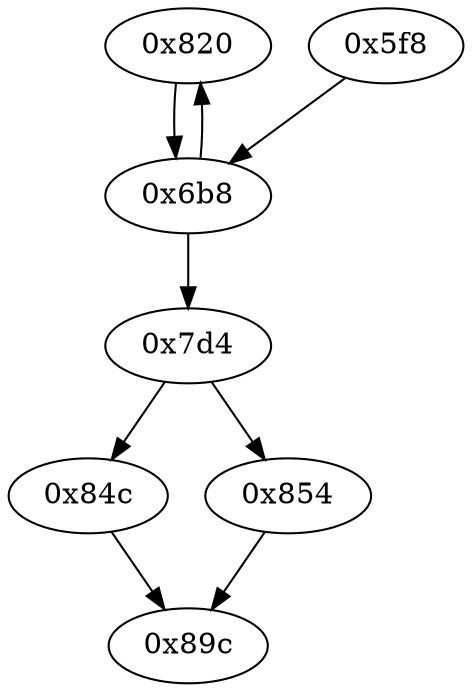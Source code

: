strict digraph "" {
	graph ["edge"="{}",
		file="/Users/mark/Documents//论文//第二篇论文//2018-08-24交论文后的备份/2019/CFG/small-programs/16b-1-1-1-1-dc-1-1-0/1528_\
recovered.dot",
		"graph"="{u'file': u'/Users/mark/Documents//\u8bba\u6587//\u7b2c\u4e8c\u7bc7\u8bba\u6587//2018-08-24\u4ea4\u8bba\u6587\u540e\u7684\u5907\u4efd/\
2019/CFG/small-programs/16b-1-1-1-1-dc-1-1-0/1528_recovered.dot'}",
		"node"="{u'opcode': u''}"
	];
	"0x820"	 [opcode="[u'ldrb', u'ldr', u'add', u'str', u'ldr', u'b']"];
	"0x6b8"	 [opcode="[u'str', u'str', u'ldr', u'ldrb', u'strb', u'ldr', u'ldr', u'ldrb', u'cmp', u'mov', u'b']"];
	"0x820" -> "0x6b8";
	"0x6b8" -> "0x820";
	"0x7d4"	 [opcode="[u'ldr', u'cmp', u'mov', u'mov', u'strb', u'ldr', u'b']"];
	"0x6b8" -> "0x7d4";
	"0x84c"	 [opcode="[u'ldr', u'b']"];
	"0x89c"	 [opcode="[u'ldr', u'add', u'bl', u'mov', u'sub', u'pop']"];
	"0x84c" -> "0x89c";
	"0x854"	 [opcode="[u'ldr', u'ldr', u'add', u'str', u'ldr', u'b']"];
	"0x854" -> "0x89c";
	"0x7d4" -> "0x84c";
	"0x7d4" -> "0x854";
	"0x5f8"	 [opcode="[u'push', u'add', u'sub', u'ldr', u'ldr', u'ldr', u'add', u'b']"];
	"0x5f8" -> "0x6b8";
}
